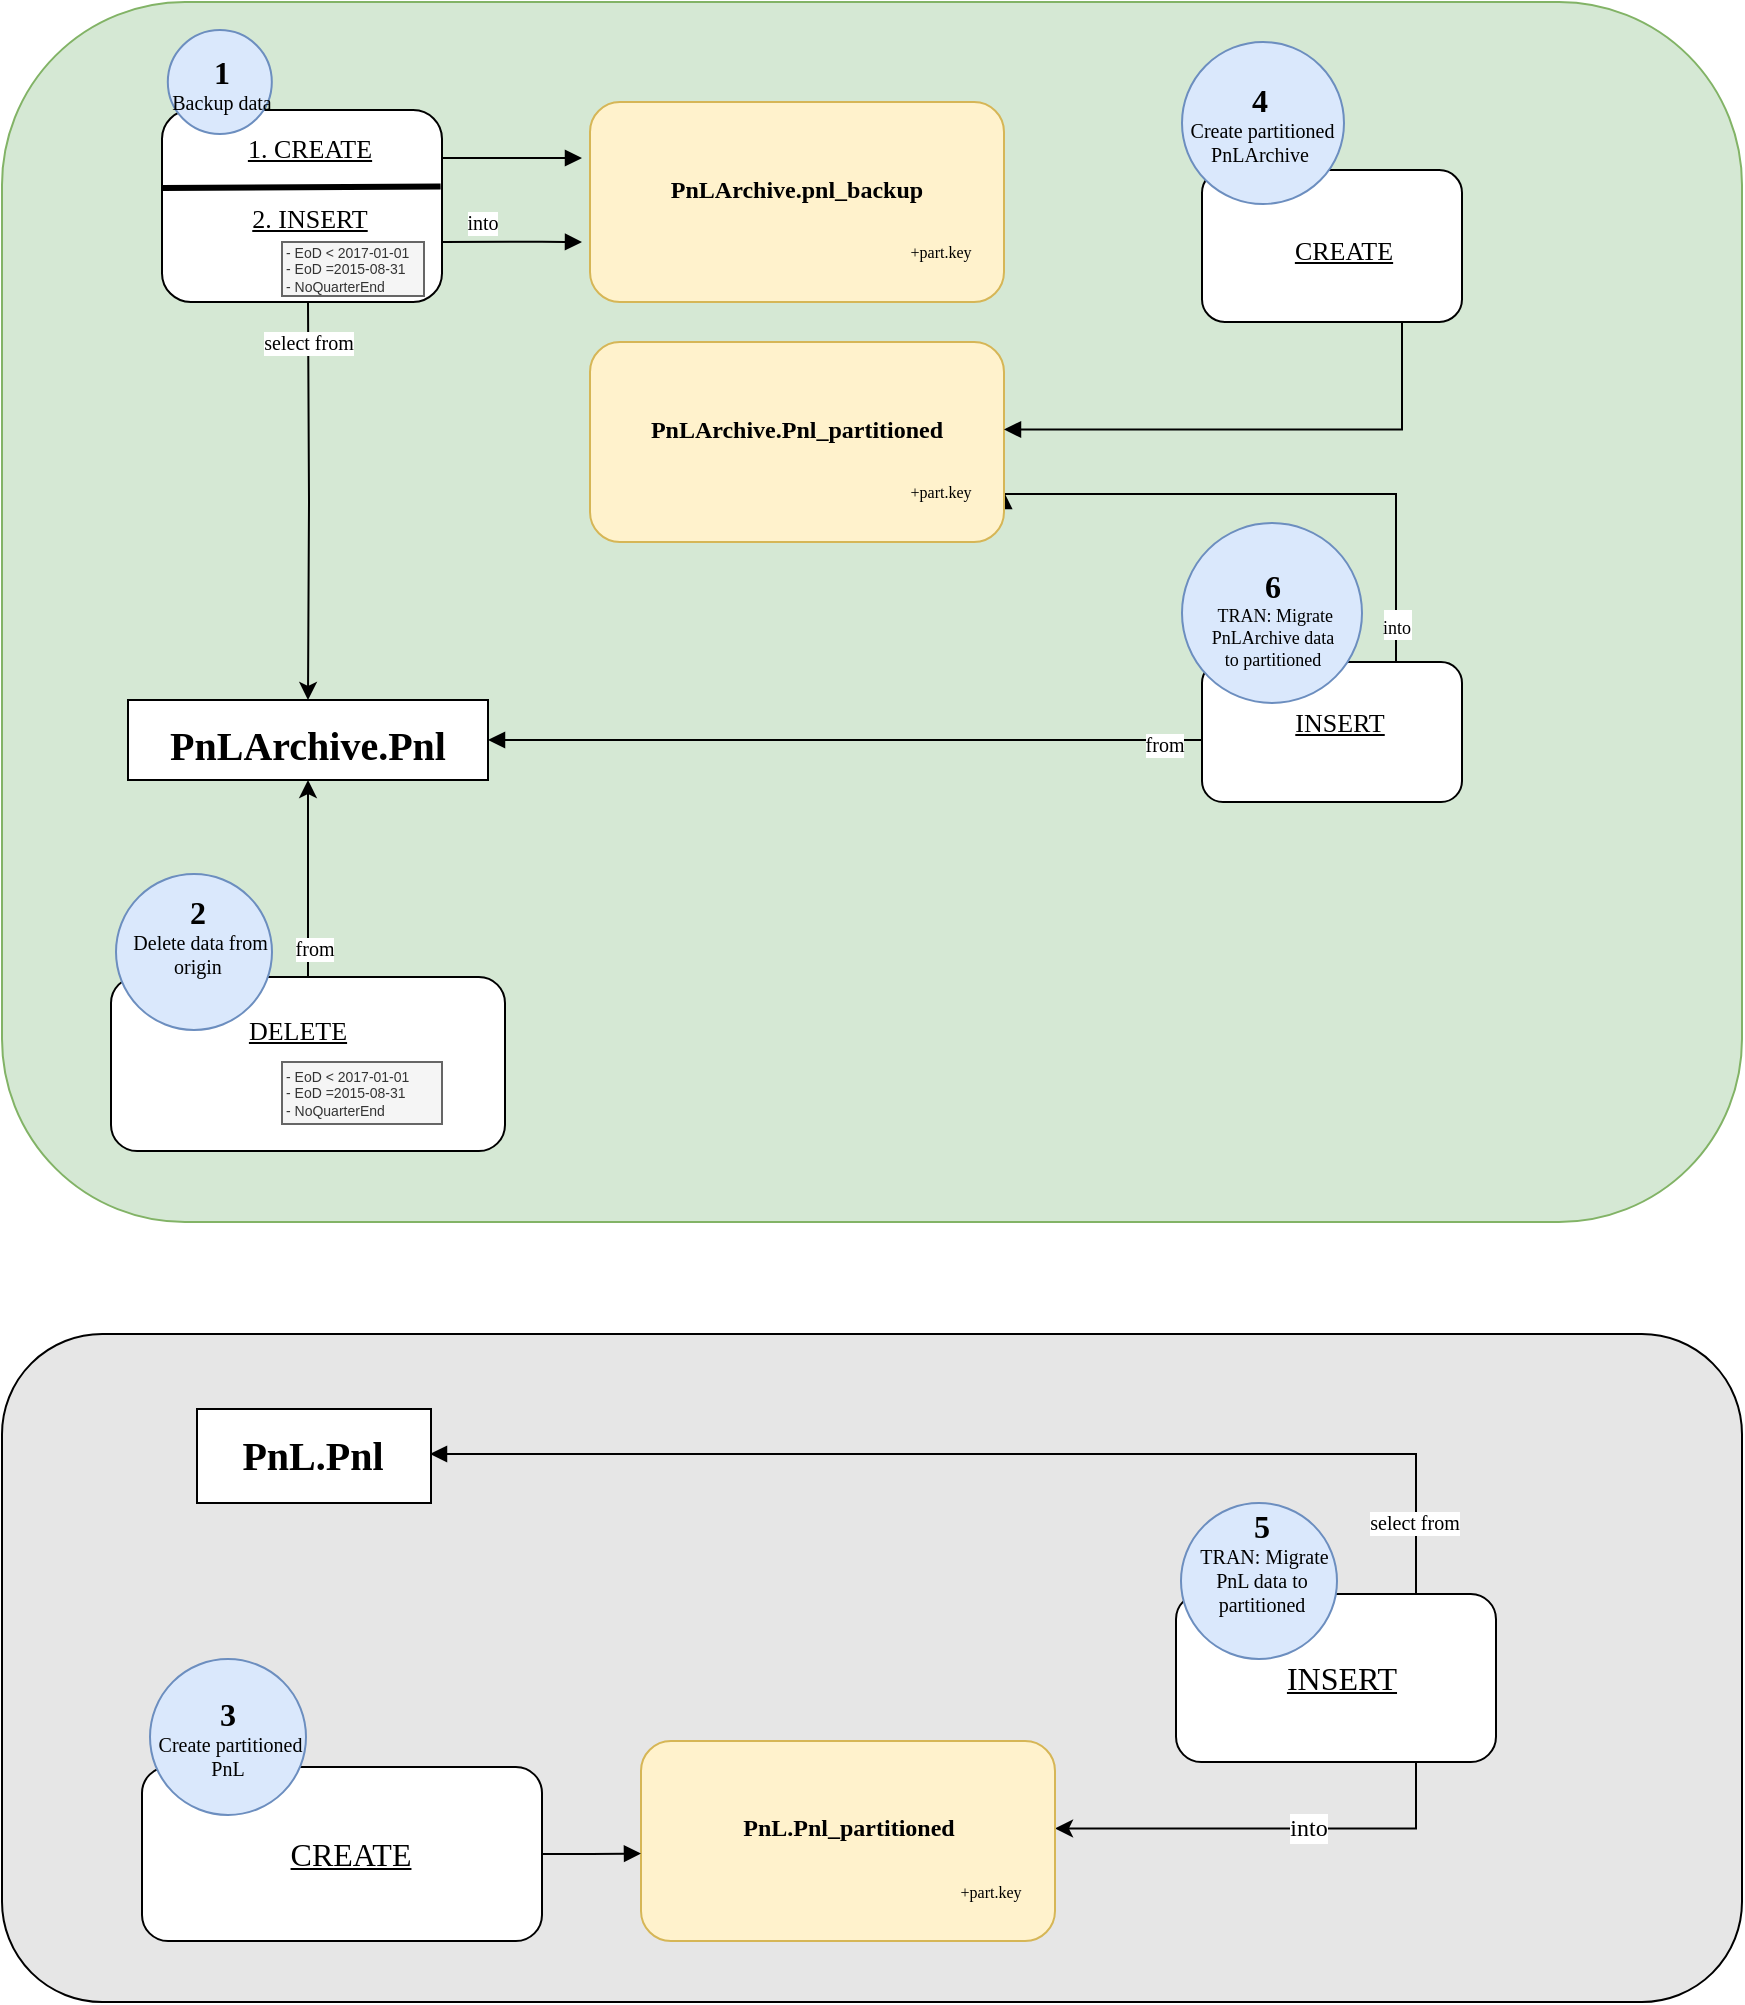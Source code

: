 <mxfile version="12.3.6" type="github" pages="1">
  <diagram id="Qe_kFQsv77TcXIZieA6y" name="Page-1">
    <mxGraphModel dx="1455" dy="743" grid="1" gridSize="10" guides="1" tooltips="1" connect="1" arrows="1" fold="1" page="1" pageScale="1" pageWidth="827" pageHeight="1169" math="0" shadow="0">
      <root>
        <mxCell id="0"/>
        <mxCell id="1" parent="0"/>
        <mxCell id="I41NudkYdVC86vhsTia9-106" value="" style="rounded=1;whiteSpace=wrap;html=1;fontFamily=Verdana;fontSize=9;align=left;fillColor=#E6E6E6;" vertex="1" parent="1">
          <mxGeometry x="80" y="666" width="870" height="334" as="geometry"/>
        </mxCell>
        <mxCell id="I41NudkYdVC86vhsTia9-98" value="" style="rounded=1;whiteSpace=wrap;html=1;fillColor=#d5e8d4;fontFamily=Verdana;fontSize=9;align=left;strokeColor=#82b366;" vertex="1" parent="1">
          <mxGeometry x="80" width="870" height="610" as="geometry"/>
        </mxCell>
        <mxCell id="I41NudkYdVC86vhsTia9-13" value="&lt;font style=&quot;font-size: 9px&quot;&gt;into&lt;/font&gt;" style="edgeStyle=orthogonalEdgeStyle;rounded=0;orthogonalLoop=1;jettySize=auto;html=1;endArrow=block;endFill=1;fontFamily=Verdana;fontSize=13;entryX=1;entryY=0.75;entryDx=0;entryDy=0;" edge="1" parent="1" target="I41NudkYdVC86vhsTia9-64">
          <mxGeometry x="-0.809" relative="1" as="geometry">
            <mxPoint x="769" y="330" as="sourcePoint"/>
            <mxPoint x="720" y="230" as="targetPoint"/>
            <Array as="points">
              <mxPoint x="777" y="330"/>
              <mxPoint x="777" y="246"/>
            </Array>
            <mxPoint as="offset"/>
          </mxGeometry>
        </mxCell>
        <mxCell id="4T156BfcHiUWpnBwVR0s-76" style="edgeStyle=orthogonalEdgeStyle;rounded=0;orthogonalLoop=1;jettySize=auto;html=1;exitX=0.5;exitY=0;exitDx=0;exitDy=0;fontFamily=Verdana;fontSize=8;entryX=0.5;entryY=1;entryDx=0;entryDy=0;" parent="1" source="4T156BfcHiUWpnBwVR0s-35" target="I41NudkYdVC86vhsTia9-6" edge="1">
          <mxGeometry relative="1" as="geometry"/>
        </mxCell>
        <mxCell id="4T156BfcHiUWpnBwVR0s-77" value="from" style="text;html=1;align=center;verticalAlign=middle;resizable=0;points=[];;labelBackgroundColor=#ffffff;fontSize=10;fontFamily=Verdana;" parent="4T156BfcHiUWpnBwVR0s-76" vertex="1" connectable="0">
          <mxGeometry x="-0.406" y="-9" relative="1" as="geometry">
            <mxPoint x="-6.5" y="14.5" as="offset"/>
          </mxGeometry>
        </mxCell>
        <mxCell id="I41NudkYdVC86vhsTia9-51" value="" style="group" vertex="1" connectable="0" parent="1">
          <mxGeometry x="374" y="50" width="207" height="100" as="geometry"/>
        </mxCell>
        <mxCell id="I41NudkYdVC86vhsTia9-45" value="" style="group" vertex="1" connectable="0" parent="I41NudkYdVC86vhsTia9-51">
          <mxGeometry width="207" height="100.0" as="geometry"/>
        </mxCell>
        <mxCell id="I41NudkYdVC86vhsTia9-15" value="" style="group" vertex="1" connectable="0" parent="I41NudkYdVC86vhsTia9-45">
          <mxGeometry width="207" height="100.0" as="geometry"/>
        </mxCell>
        <mxCell id="I41NudkYdVC86vhsTia9-41" value="" style="group" vertex="1" connectable="0" parent="I41NudkYdVC86vhsTia9-15">
          <mxGeometry width="207" height="100.0" as="geometry"/>
        </mxCell>
        <mxCell id="4T156BfcHiUWpnBwVR0s-59" value="" style="rounded=1;whiteSpace=wrap;html=1;fillColor=#fff2cc;fontFamily=Verdana;fontSize=8;align=left;strokeColor=#d6b656;" parent="I41NudkYdVC86vhsTia9-41" vertex="1">
          <mxGeometry width="207.0" height="100" as="geometry"/>
        </mxCell>
        <mxCell id="I41NudkYdVC86vhsTia9-14" value="" style="group" vertex="1" connectable="0" parent="I41NudkYdVC86vhsTia9-41">
          <mxGeometry y="18.75" width="207.0" height="81.25" as="geometry"/>
        </mxCell>
        <mxCell id="4T156BfcHiUWpnBwVR0s-10" value="PnLArchive.pnl_backup" style="text;html=1;strokeColor=none;fillColor=none;align=center;verticalAlign=middle;whiteSpace=wrap;rounded=0;fontFamily=Verdana;fontSize=12;fontStyle=1" parent="I41NudkYdVC86vhsTia9-14" vertex="1">
          <mxGeometry width="207.0" height="50.0" as="geometry"/>
        </mxCell>
        <mxCell id="4T156BfcHiUWpnBwVR0s-60" value="+part.key" style="text;html=1;strokeColor=none;fillColor=none;align=center;verticalAlign=middle;whiteSpace=wrap;rounded=0;fontFamily=Verdana;fontSize=8;" parent="I41NudkYdVC86vhsTia9-14" vertex="1">
          <mxGeometry x="150.988" y="31.25" width="48.706" height="50.0" as="geometry"/>
        </mxCell>
        <mxCell id="I41NudkYdVC86vhsTia9-59" style="edgeStyle=orthogonalEdgeStyle;rounded=0;orthogonalLoop=1;jettySize=auto;html=1;exitX=1;exitY=0.25;exitDx=0;exitDy=0;endArrow=block;endFill=1;strokeWidth=1;fontFamily=Verdana;fontSize=9;" edge="1" parent="1" source="4T156BfcHiUWpnBwVR0s-8">
          <mxGeometry relative="1" as="geometry">
            <mxPoint x="370" y="78" as="targetPoint"/>
          </mxGeometry>
        </mxCell>
        <mxCell id="4T156BfcHiUWpnBwVR0s-8" value="" style="rounded=1;whiteSpace=wrap;html=1;" parent="1" vertex="1">
          <mxGeometry x="160" y="54" width="140" height="96" as="geometry"/>
        </mxCell>
        <mxCell id="4T156BfcHiUWpnBwVR0s-7" value="" style="ellipse;whiteSpace=wrap;html=1;aspect=fixed;fillColor=#dae8fc;strokeColor=#6c8ebf;" parent="1" vertex="1">
          <mxGeometry x="162.909" y="14" width="52" height="52" as="geometry"/>
        </mxCell>
        <mxCell id="4T156BfcHiUWpnBwVR0s-6" value="&lt;font&gt;&lt;b&gt;&lt;font style=&quot;font-size: 16px&quot;&gt;1&lt;/font&gt;&lt;/b&gt;&lt;br style=&quot;font-size: 10px&quot;&gt;&amp;nbsp;Backup data&amp;nbsp;&lt;br style=&quot;font-size: 10px&quot;&gt;&lt;br&gt;&lt;/font&gt;" style="text;html=1;strokeColor=none;fillColor=none;align=center;verticalAlign=middle;whiteSpace=wrap;rounded=0;fontFamily=Verdana;fontStyle=0;fontSize=10;" parent="1" vertex="1">
          <mxGeometry x="160" y="20" width="60" height="53" as="geometry"/>
        </mxCell>
        <mxCell id="4T156BfcHiUWpnBwVR0s-9" value="1. CREATE" style="text;html=1;strokeColor=none;fillColor=none;align=center;verticalAlign=middle;whiteSpace=wrap;rounded=0;fontFamily=Verdana;fontStyle=4;fontSize=13;" parent="1" vertex="1">
          <mxGeometry x="196.5" y="63" width="74" height="20" as="geometry"/>
        </mxCell>
        <mxCell id="4T156BfcHiUWpnBwVR0s-12" value="2. INSERT" style="text;html=1;strokeColor=none;fillColor=none;align=center;verticalAlign=middle;whiteSpace=wrap;rounded=0;fontFamily=Verdana;fontStyle=4;fontSize=13;" parent="1" vertex="1">
          <mxGeometry x="197.5" y="98" width="72" height="20" as="geometry"/>
        </mxCell>
        <mxCell id="4T156BfcHiUWpnBwVR0s-16" value="- EoD &amp;lt; 2017-01-01&lt;br&gt;- EoD =2015-08-31&lt;br&gt;- NoQuarterEnd" style="text;strokeColor=#666666;fillColor=#f5f5f5;align=left;verticalAlign=middle;whiteSpace=wrap;rounded=0;fontFamily=Helvetica;fontSize=7;html=1;fontColor=#333333;" parent="1" vertex="1">
          <mxGeometry x="220" y="120" width="71" height="27" as="geometry"/>
        </mxCell>
        <mxCell id="4T156BfcHiUWpnBwVR0s-74" value="&lt;font style=&quot;font-size: 10px&quot;&gt;select from&lt;/font&gt;" style="edgeStyle=orthogonalEdgeStyle;rounded=0;orthogonalLoop=1;jettySize=auto;html=1;fontFamily=Verdana;fontSize=8;entryX=0.5;entryY=0;entryDx=0;entryDy=0;" parent="1" target="I41NudkYdVC86vhsTia9-6" edge="1">
          <mxGeometry x="-0.799" relative="1" as="geometry">
            <mxPoint x="233" y="150" as="sourcePoint"/>
            <mxPoint x="250" y="350" as="targetPoint"/>
            <Array as="points"/>
            <mxPoint as="offset"/>
          </mxGeometry>
        </mxCell>
        <mxCell id="I41NudkYdVC86vhsTia9-54" value="" style="endArrow=none;html=1;strokeWidth=3;fontFamily=Verdana;fontSize=9;entryX=0.995;entryY=0.399;entryDx=0;entryDy=0;entryPerimeter=0;" edge="1" parent="1" target="4T156BfcHiUWpnBwVR0s-8">
          <mxGeometry width="50" height="50" relative="1" as="geometry">
            <mxPoint x="160" y="93" as="sourcePoint"/>
            <mxPoint x="240" y="93" as="targetPoint"/>
          </mxGeometry>
        </mxCell>
        <mxCell id="I41NudkYdVC86vhsTia9-60" value="" style="group" vertex="1" connectable="0" parent="1">
          <mxGeometry x="374" y="170" width="207" height="100" as="geometry"/>
        </mxCell>
        <mxCell id="I41NudkYdVC86vhsTia9-61" value="" style="group" vertex="1" connectable="0" parent="I41NudkYdVC86vhsTia9-60">
          <mxGeometry width="207" height="100.0" as="geometry"/>
        </mxCell>
        <mxCell id="I41NudkYdVC86vhsTia9-62" value="" style="group" vertex="1" connectable="0" parent="I41NudkYdVC86vhsTia9-61">
          <mxGeometry width="207" height="100.0" as="geometry"/>
        </mxCell>
        <mxCell id="I41NudkYdVC86vhsTia9-63" value="" style="group" vertex="1" connectable="0" parent="I41NudkYdVC86vhsTia9-62">
          <mxGeometry width="207" height="100.0" as="geometry"/>
        </mxCell>
        <mxCell id="I41NudkYdVC86vhsTia9-64" value="" style="rounded=1;whiteSpace=wrap;html=1;fillColor=#fff2cc;fontFamily=Verdana;fontSize=8;align=left;strokeColor=#d6b656;" vertex="1" parent="I41NudkYdVC86vhsTia9-63">
          <mxGeometry width="207.0" height="100" as="geometry"/>
        </mxCell>
        <mxCell id="I41NudkYdVC86vhsTia9-65" value="" style="group" vertex="1" connectable="0" parent="I41NudkYdVC86vhsTia9-63">
          <mxGeometry y="18.75" width="207.0" height="81.25" as="geometry"/>
        </mxCell>
        <mxCell id="I41NudkYdVC86vhsTia9-66" value="PnLArchive.Pnl_partitioned" style="text;html=1;strokeColor=none;fillColor=none;align=center;verticalAlign=middle;whiteSpace=wrap;rounded=0;fontFamily=Verdana;fontSize=12;fontStyle=1" vertex="1" parent="I41NudkYdVC86vhsTia9-65">
          <mxGeometry width="207.0" height="50.0" as="geometry"/>
        </mxCell>
        <mxCell id="I41NudkYdVC86vhsTia9-67" value="+part.key" style="text;html=1;strokeColor=none;fillColor=none;align=center;verticalAlign=middle;whiteSpace=wrap;rounded=0;fontFamily=Verdana;fontSize=8;" vertex="1" parent="I41NudkYdVC86vhsTia9-65">
          <mxGeometry x="150.988" y="31.25" width="48.706" height="50.0" as="geometry"/>
        </mxCell>
        <mxCell id="I41NudkYdVC86vhsTia9-69" value="" style="group" vertex="1" connectable="0" parent="1">
          <mxGeometry x="670" y="20" width="140" height="140" as="geometry"/>
        </mxCell>
        <mxCell id="4T156BfcHiUWpnBwVR0s-64" value="" style="rounded=1;whiteSpace=wrap;html=1;" parent="I41NudkYdVC86vhsTia9-69" vertex="1">
          <mxGeometry x="10" y="64" width="130" height="76" as="geometry"/>
        </mxCell>
        <mxCell id="4T156BfcHiUWpnBwVR0s-68" value="CREATE" style="text;html=1;strokeColor=none;fillColor=none;align=center;verticalAlign=middle;whiteSpace=wrap;rounded=0;fontFamily=Verdana;fontStyle=4;fontSize=13;" parent="I41NudkYdVC86vhsTia9-69" vertex="1">
          <mxGeometry x="63" y="94.217" width="36" height="20.071" as="geometry"/>
        </mxCell>
        <mxCell id="I41NudkYdVC86vhsTia9-68" value="" style="group" vertex="1" connectable="0" parent="I41NudkYdVC86vhsTia9-69">
          <mxGeometry width="81" height="81" as="geometry"/>
        </mxCell>
        <mxCell id="4T156BfcHiUWpnBwVR0s-65" value="" style="ellipse;whiteSpace=wrap;html=1;aspect=fixed;fillColor=#dae8fc;strokeColor=#6c8ebf;" parent="I41NudkYdVC86vhsTia9-68" vertex="1">
          <mxGeometry width="81" height="81" as="geometry"/>
        </mxCell>
        <mxCell id="4T156BfcHiUWpnBwVR0s-66" value="&lt;font&gt;&lt;b&gt;&lt;font style=&quot;font-size: 16px&quot;&gt;4&lt;/font&gt;&lt;/b&gt;&lt;br style=&quot;font-size: 10px&quot;&gt;&amp;nbsp;Create partitioned &lt;br&gt;PnLArchive&lt;br&gt;&lt;/font&gt;" style="text;html=1;strokeColor=none;fillColor=none;align=center;verticalAlign=middle;whiteSpace=wrap;rounded=0;fontFamily=Verdana;fontStyle=0;fontSize=10;" parent="I41NudkYdVC86vhsTia9-68" vertex="1">
          <mxGeometry y="4" width="78" height="73" as="geometry"/>
        </mxCell>
        <mxCell id="I41NudkYdVC86vhsTia9-70" style="edgeStyle=orthogonalEdgeStyle;rounded=0;orthogonalLoop=1;jettySize=auto;html=1;exitX=0.5;exitY=1;exitDx=0;exitDy=0;entryX=1;entryY=0.5;entryDx=0;entryDy=0;endArrow=block;endFill=1;strokeWidth=1;fontFamily=Verdana;fontSize=9;" edge="1" parent="1" source="4T156BfcHiUWpnBwVR0s-64" target="I41NudkYdVC86vhsTia9-66">
          <mxGeometry relative="1" as="geometry">
            <Array as="points">
              <mxPoint x="780" y="160"/>
              <mxPoint x="780" y="214"/>
            </Array>
          </mxGeometry>
        </mxCell>
        <mxCell id="I41NudkYdVC86vhsTia9-94" style="edgeStyle=orthogonalEdgeStyle;rounded=0;orthogonalLoop=1;jettySize=auto;html=1;exitX=0;exitY=0.5;exitDx=0;exitDy=0;endArrow=block;endFill=1;strokeWidth=1;fontFamily=Verdana;fontSize=9;entryX=1;entryY=0.5;entryDx=0;entryDy=0;" edge="1" parent="1" source="4T156BfcHiUWpnBwVR0s-90" target="I41NudkYdVC86vhsTia9-6">
          <mxGeometry relative="1" as="geometry">
            <mxPoint x="340" y="370.294" as="targetPoint"/>
            <Array as="points">
              <mxPoint x="680" y="369"/>
            </Array>
          </mxGeometry>
        </mxCell>
        <mxCell id="I41NudkYdVC86vhsTia9-113" value="from" style="text;html=1;align=center;verticalAlign=middle;resizable=0;points=[];;labelBackgroundColor=#ffffff;fontSize=10;fontFamily=Verdana;" vertex="1" connectable="0" parent="I41NudkYdVC86vhsTia9-94">
          <mxGeometry x="0.132" y="2" relative="1" as="geometry">
            <mxPoint x="181.5" y="-0.5" as="offset"/>
          </mxGeometry>
        </mxCell>
        <mxCell id="4T156BfcHiUWpnBwVR0s-90" value="" style="rounded=1;whiteSpace=wrap;html=1;" parent="1" vertex="1">
          <mxGeometry x="680" y="330" width="130" height="70" as="geometry"/>
        </mxCell>
        <mxCell id="4T156BfcHiUWpnBwVR0s-91" value="" style="ellipse;whiteSpace=wrap;html=1;aspect=fixed;fillColor=#dae8fc;strokeColor=#6c8ebf;" parent="1" vertex="1">
          <mxGeometry x="670" y="260.5" width="90" height="90" as="geometry"/>
        </mxCell>
        <mxCell id="4T156BfcHiUWpnBwVR0s-92" value="&lt;font&gt;&lt;b&gt;&lt;font style=&quot;font-size: 16px&quot;&gt;6&lt;/font&gt;&lt;/b&gt;&lt;br style=&quot;font-size: 9px&quot;&gt;&amp;nbsp;TRAN: Migrate PnLArchive data to partitioned&lt;br style=&quot;font-size: 9px&quot;&gt;&lt;/font&gt;" style="text;html=1;strokeColor=none;fillColor=none;align=center;verticalAlign=middle;whiteSpace=wrap;rounded=0;fontFamily=Verdana;fontStyle=0;fontSize=9;" parent="1" vertex="1">
          <mxGeometry x="681.5" y="275" width="67" height="65" as="geometry"/>
        </mxCell>
        <mxCell id="I41NudkYdVC86vhsTia9-21" value="" style="group" vertex="1" connectable="0" parent="1">
          <mxGeometry x="729.789" y="350.702" width="37.793" height="18.44" as="geometry"/>
        </mxCell>
        <mxCell id="4T156BfcHiUWpnBwVR0s-94" value="INSERT" style="text;html=1;strokeColor=none;fillColor=none;align=center;verticalAlign=middle;whiteSpace=wrap;rounded=0;fontFamily=Verdana;fontStyle=4;fontSize=13;" parent="I41NudkYdVC86vhsTia9-21" vertex="1">
          <mxGeometry width="37.793" height="18.44" as="geometry"/>
        </mxCell>
        <mxCell id="4T156BfcHiUWpnBwVR0s-81" value="into" style="edgeStyle=orthogonalEdgeStyle;rounded=0;orthogonalLoop=1;jettySize=auto;html=1;fontFamily=Verdana;fontSize=12;entryX=1;entryY=0.5;entryDx=0;entryDy=0;exitX=0.5;exitY=1;exitDx=0;exitDy=0;" parent="1" source="4T156BfcHiUWpnBwVR0s-78" target="I41NudkYdVC86vhsTia9-81" edge="1">
          <mxGeometry relative="1" as="geometry">
            <mxPoint x="336.5" y="1147.5" as="targetPoint"/>
            <mxPoint x="851" y="890" as="sourcePoint"/>
            <Array as="points">
              <mxPoint x="787" y="880"/>
              <mxPoint x="787" y="913"/>
            </Array>
          </mxGeometry>
        </mxCell>
        <mxCell id="4T156BfcHiUWpnBwVR0s-88" style="edgeStyle=orthogonalEdgeStyle;rounded=0;orthogonalLoop=1;jettySize=auto;html=1;exitX=0.75;exitY=0;exitDx=0;exitDy=0;entryX=1;entryY=0.5;entryDx=0;entryDy=0;fontFamily=Verdana;fontSize=8;endArrow=block;endFill=1;" parent="1" source="4T156BfcHiUWpnBwVR0s-78" target="4T156BfcHiUWpnBwVR0s-87" edge="1">
          <mxGeometry relative="1" as="geometry">
            <mxPoint x="-237.929" y="574.786" as="targetPoint"/>
          </mxGeometry>
        </mxCell>
        <mxCell id="4T156BfcHiUWpnBwVR0s-89" value="select from" style="text;html=1;align=center;verticalAlign=middle;resizable=0;points=[];;labelBackgroundColor=#ffffff;fontSize=10;fontFamily=Verdana;" parent="4T156BfcHiUWpnBwVR0s-88" vertex="1" connectable="0">
          <mxGeometry x="-0.237" relative="1" as="geometry">
            <mxPoint x="143.5" y="34" as="offset"/>
          </mxGeometry>
        </mxCell>
        <mxCell id="I41NudkYdVC86vhsTia9-38" value="" style="group" vertex="1" connectable="0" parent="1">
          <mxGeometry x="177" y="700" width="117.5" height="52" as="geometry"/>
        </mxCell>
        <mxCell id="I41NudkYdVC86vhsTia9-5" value="" style="rounded=0;whiteSpace=wrap;html=1;fillColor=#ffffff;fontFamily=Verdana;fontSize=20;align=left;" vertex="1" parent="I41NudkYdVC86vhsTia9-38">
          <mxGeometry x="0.5" y="3.5" width="117" height="47" as="geometry"/>
        </mxCell>
        <mxCell id="4T156BfcHiUWpnBwVR0s-87" value="PnL.Pnl" style="text;html=1;strokeColor=none;fillColor=none;align=center;verticalAlign=middle;whiteSpace=wrap;rounded=0;fontFamily=Verdana;fontStyle=1;fontSize=20;" parent="I41NudkYdVC86vhsTia9-38" vertex="1">
          <mxGeometry width="117" height="52" as="geometry"/>
        </mxCell>
        <mxCell id="I41NudkYdVC86vhsTia9-75" value="" style="group" vertex="1" connectable="0" parent="1">
          <mxGeometry x="399.5" y="869.5" width="207" height="100" as="geometry"/>
        </mxCell>
        <mxCell id="I41NudkYdVC86vhsTia9-76" value="" style="group" vertex="1" connectable="0" parent="I41NudkYdVC86vhsTia9-75">
          <mxGeometry width="207" height="100.0" as="geometry"/>
        </mxCell>
        <mxCell id="I41NudkYdVC86vhsTia9-77" value="" style="group" vertex="1" connectable="0" parent="I41NudkYdVC86vhsTia9-76">
          <mxGeometry width="207" height="100.0" as="geometry"/>
        </mxCell>
        <mxCell id="I41NudkYdVC86vhsTia9-78" value="" style="group" vertex="1" connectable="0" parent="I41NudkYdVC86vhsTia9-77">
          <mxGeometry width="207" height="100.0" as="geometry"/>
        </mxCell>
        <mxCell id="I41NudkYdVC86vhsTia9-79" value="" style="rounded=1;whiteSpace=wrap;html=1;fillColor=#fff2cc;fontFamily=Verdana;fontSize=8;align=left;strokeColor=#d6b656;" vertex="1" parent="I41NudkYdVC86vhsTia9-78">
          <mxGeometry width="207.0" height="100" as="geometry"/>
        </mxCell>
        <mxCell id="I41NudkYdVC86vhsTia9-80" value="" style="group" vertex="1" connectable="0" parent="I41NudkYdVC86vhsTia9-78">
          <mxGeometry y="18.75" width="207.0" height="81.25" as="geometry"/>
        </mxCell>
        <mxCell id="I41NudkYdVC86vhsTia9-81" value="PnL.Pnl_partitioned" style="text;html=1;strokeColor=none;fillColor=none;align=center;verticalAlign=middle;whiteSpace=wrap;rounded=0;fontFamily=Verdana;fontSize=12;fontStyle=1" vertex="1" parent="I41NudkYdVC86vhsTia9-80">
          <mxGeometry width="207.0" height="50.0" as="geometry"/>
        </mxCell>
        <mxCell id="I41NudkYdVC86vhsTia9-82" value="+part.key" style="text;html=1;strokeColor=none;fillColor=none;align=center;verticalAlign=middle;whiteSpace=wrap;rounded=0;fontFamily=Verdana;fontSize=8;" vertex="1" parent="I41NudkYdVC86vhsTia9-80">
          <mxGeometry x="150.988" y="31.25" width="48.706" height="50.0" as="geometry"/>
        </mxCell>
        <mxCell id="I41NudkYdVC86vhsTia9-86" style="edgeStyle=orthogonalEdgeStyle;rounded=0;orthogonalLoop=1;jettySize=auto;html=1;exitX=1;exitY=0.5;exitDx=0;exitDy=0;entryX=0;entryY=0.75;entryDx=0;entryDy=0;endArrow=block;endFill=1;strokeWidth=1;fontFamily=Verdana;fontSize=9;" edge="1" parent="1" source="4T156BfcHiUWpnBwVR0s-45" target="I41NudkYdVC86vhsTia9-81">
          <mxGeometry relative="1" as="geometry"/>
        </mxCell>
        <mxCell id="4T156BfcHiUWpnBwVR0s-35" value="" style="rounded=1;whiteSpace=wrap;html=1;" parent="1" vertex="1">
          <mxGeometry x="134.5" y="487.5" width="197" height="87" as="geometry"/>
        </mxCell>
        <mxCell id="4T156BfcHiUWpnBwVR0s-36" value="" style="ellipse;whiteSpace=wrap;html=1;aspect=fixed;fillColor=#dae8fc;strokeColor=#6c8ebf;" parent="1" vertex="1">
          <mxGeometry x="137" y="436" width="78" height="78" as="geometry"/>
        </mxCell>
        <mxCell id="4T156BfcHiUWpnBwVR0s-37" value="&lt;font&gt;&lt;b&gt;&lt;font style=&quot;font-size: 16px&quot;&gt;2&lt;/font&gt;&lt;/b&gt;&lt;br style=&quot;font-size: 10px&quot;&gt;&amp;nbsp;Delete data from origin&lt;br&gt;&lt;br&gt;&lt;/font&gt;" style="text;html=1;strokeColor=none;fillColor=none;align=center;verticalAlign=middle;whiteSpace=wrap;rounded=0;fontFamily=Verdana;fontStyle=0;fontSize=10;" parent="1" vertex="1">
          <mxGeometry x="137.5" y="453.5" width="80" height="39" as="geometry"/>
        </mxCell>
        <mxCell id="4T156BfcHiUWpnBwVR0s-39" value="DELETE" style="text;html=1;strokeColor=none;fillColor=none;align=center;verticalAlign=middle;whiteSpace=wrap;rounded=0;fontFamily=Verdana;fontStyle=4;fontSize=13;" parent="1" vertex="1">
          <mxGeometry x="187.5" y="504.5" width="80" height="18" as="geometry"/>
        </mxCell>
        <mxCell id="4T156BfcHiUWpnBwVR0s-43" value="- EoD &amp;lt; 2017-01-01&lt;br&gt;- EoD =2015-08-31&lt;br&gt;- NoQuarterEnd" style="text;strokeColor=#666666;fillColor=#f5f5f5;align=left;verticalAlign=middle;whiteSpace=wrap;rounded=0;fontFamily=Helvetica;fontSize=7;html=1;fontColor=#333333;" parent="1" vertex="1">
          <mxGeometry x="220" y="530" width="80" height="31" as="geometry"/>
        </mxCell>
        <mxCell id="4T156BfcHiUWpnBwVR0s-45" value="" style="rounded=1;whiteSpace=wrap;html=1;" parent="1" vertex="1">
          <mxGeometry x="150" y="882.5" width="200" height="87" as="geometry"/>
        </mxCell>
        <mxCell id="4T156BfcHiUWpnBwVR0s-46" value="" style="ellipse;whiteSpace=wrap;html=1;aspect=fixed;fillColor=#dae8fc;strokeColor=#6c8ebf;" parent="1" vertex="1">
          <mxGeometry x="154" y="828.5" width="78" height="78" as="geometry"/>
        </mxCell>
        <mxCell id="4T156BfcHiUWpnBwVR0s-47" value="&lt;font&gt;&lt;b&gt;&lt;font style=&quot;font-size: 16px&quot;&gt;3&lt;/font&gt;&lt;/b&gt;&lt;br style=&quot;font-size: 10px&quot;&gt;&amp;nbsp;Create partitioned &lt;br&gt;PnL&lt;br&gt;&lt;/font&gt;" style="text;html=1;strokeColor=none;fillColor=none;align=center;verticalAlign=middle;whiteSpace=wrap;rounded=0;fontFamily=Verdana;fontStyle=0;fontSize=10;" parent="1" vertex="1">
          <mxGeometry x="153" y="848" width="80" height="39" as="geometry"/>
        </mxCell>
        <mxCell id="4T156BfcHiUWpnBwVR0s-49" value="CREATE" style="text;html=1;strokeColor=none;fillColor=none;align=center;verticalAlign=middle;whiteSpace=wrap;rounded=0;fontFamily=Verdana;fontStyle=4;fontSize=16;" parent="1" vertex="1">
          <mxGeometry x="232" y="916" width="45" height="20" as="geometry"/>
        </mxCell>
        <mxCell id="I41NudkYdVC86vhsTia9-6" value="" style="rounded=0;whiteSpace=wrap;html=1;fillColor=#ffffff;fontFamily=Verdana;fontSize=20;align=left;" vertex="1" parent="1">
          <mxGeometry x="143" y="349" width="180" height="40" as="geometry"/>
        </mxCell>
        <mxCell id="4T156BfcHiUWpnBwVR0s-1" value="&lt;font style=&quot;font-size: 20px&quot;&gt;PnLArchive.Pnl&lt;/font&gt;" style="text;html=1;strokeColor=none;fillColor=none;align=center;verticalAlign=middle;whiteSpace=wrap;rounded=0;fontFamily=Verdana;fontStyle=1" parent="1" vertex="1">
          <mxGeometry x="153" y="350.5" width="160" height="40" as="geometry"/>
        </mxCell>
        <mxCell id="4T156BfcHiUWpnBwVR0s-78" value="" style="rounded=1;whiteSpace=wrap;html=1;" parent="1" vertex="1">
          <mxGeometry x="667" y="796" width="160" height="84" as="geometry"/>
        </mxCell>
        <mxCell id="4T156BfcHiUWpnBwVR0s-82" value="INSERT" style="text;html=1;strokeColor=none;fillColor=none;align=center;verticalAlign=middle;whiteSpace=wrap;rounded=0;fontFamily=Verdana;fontStyle=4;fontSize=16;" parent="1" vertex="1">
          <mxGeometry x="712.5" y="822" width="74" height="32" as="geometry"/>
        </mxCell>
        <mxCell id="4T156BfcHiUWpnBwVR0s-79" value="" style="ellipse;whiteSpace=wrap;html=1;aspect=fixed;fillColor=#dae8fc;strokeColor=#6c8ebf;" parent="1" vertex="1">
          <mxGeometry x="669.5" y="750.5" width="78" height="78" as="geometry"/>
        </mxCell>
        <mxCell id="4T156BfcHiUWpnBwVR0s-80" value="&lt;font&gt;&lt;b&gt;&lt;font style=&quot;font-size: 16px&quot;&gt;5&lt;/font&gt;&lt;/b&gt;&lt;br style=&quot;font-size: 10px&quot;&gt;&amp;nbsp;TRAN: Migrate PnL data to partitioned&lt;br&gt;&lt;/font&gt;" style="text;html=1;strokeColor=none;fillColor=none;align=center;verticalAlign=middle;whiteSpace=wrap;rounded=0;fontFamily=Verdana;fontStyle=0;fontSize=10;" parent="1" vertex="1">
          <mxGeometry x="669.5" y="760" width="80" height="39" as="geometry"/>
        </mxCell>
        <mxCell id="I41NudkYdVC86vhsTia9-107" value="&lt;font style=&quot;font-size: 10px&quot;&gt;into&lt;/font&gt;" style="edgeStyle=orthogonalEdgeStyle;rounded=0;orthogonalLoop=1;jettySize=auto;html=1;exitX=1;exitY=0.25;exitDx=0;exitDy=0;endArrow=block;endFill=1;strokeWidth=1;fontFamily=Verdana;fontSize=9;" edge="1" parent="1">
          <mxGeometry x="-0.425" y="10" relative="1" as="geometry">
            <mxPoint x="370" y="120" as="targetPoint"/>
            <mxPoint x="300.056" y="119.944" as="sourcePoint"/>
            <Array as="points">
              <mxPoint x="350" y="120"/>
              <mxPoint x="350" y="120"/>
            </Array>
            <mxPoint as="offset"/>
          </mxGeometry>
        </mxCell>
      </root>
    </mxGraphModel>
  </diagram>
</mxfile>
